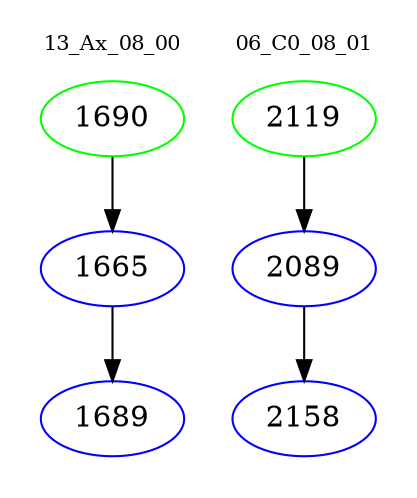 digraph{
subgraph cluster_0 {
color = white
label = "13_Ax_08_00";
fontsize=10;
T0_1690 [label="1690", color="green"]
T0_1690 -> T0_1665 [color="black"]
T0_1665 [label="1665", color="blue"]
T0_1665 -> T0_1689 [color="black"]
T0_1689 [label="1689", color="blue"]
}
subgraph cluster_1 {
color = white
label = "06_C0_08_01";
fontsize=10;
T1_2119 [label="2119", color="green"]
T1_2119 -> T1_2089 [color="black"]
T1_2089 [label="2089", color="blue"]
T1_2089 -> T1_2158 [color="black"]
T1_2158 [label="2158", color="blue"]
}
}
